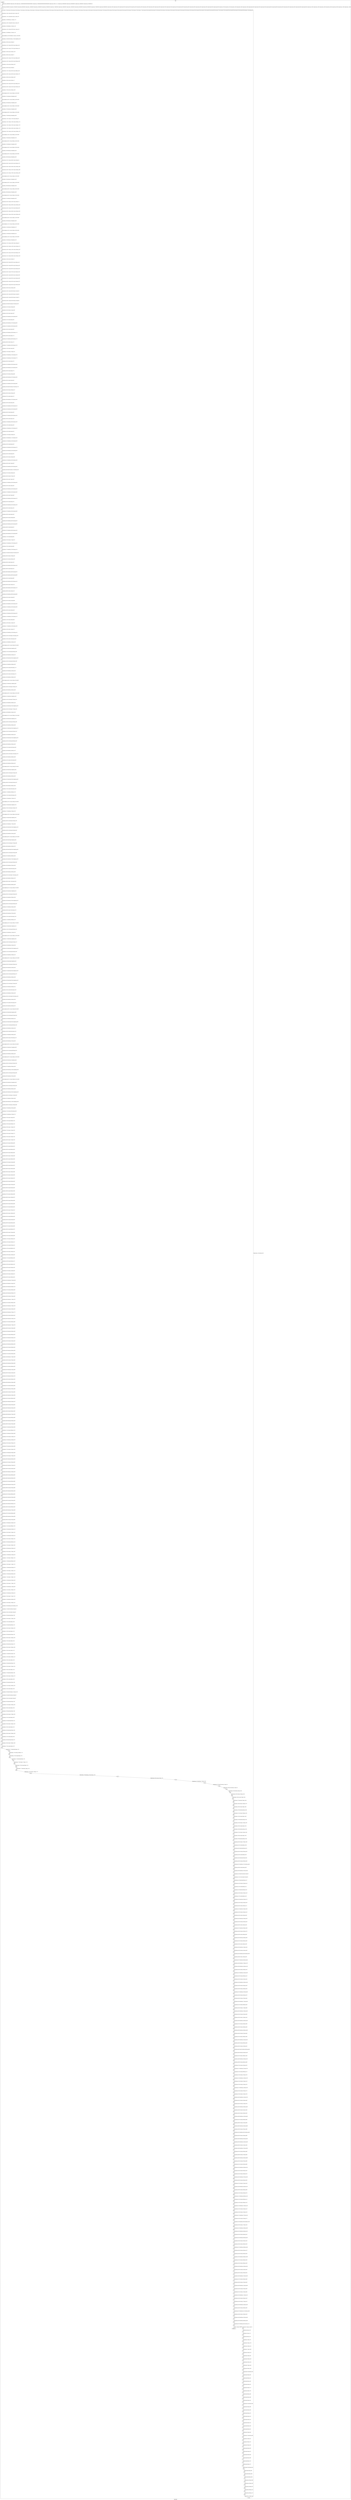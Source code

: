 digraph G {
label="Btor2XCFA";
subgraph cluster_0 {
label="main";
main_init[];
l1[];
l3[];
l4[];
l5[];
l6[];
l7[];
l8[];
l9[];
l10[];
l11[];
l12[];
l13[];
l14[];
l15[];
l16[];
l17[];
l18[];
l19[];
l20[];
l21[];
l22[];
l23[];
l24[];
l25[];
l26[];
l27[];
l28[];
l29[];
l30[];
l31[];
l32[];
l33[];
l34[];
l35[];
l36[];
l37[];
l38[];
l39[];
l40[];
l41[];
l42[];
l43[];
l44[];
l45[];
l46[];
l47[];
l48[];
l49[];
l50[];
l51[];
l52[];
l53[];
l54[];
l55[];
l56[];
l57[];
l58[];
l59[];
l60[];
l61[];
l62[];
l63[];
l64[];
l65[];
l66[];
l67[];
l68[];
l69[];
l70[];
l71[];
l72[];
l73[];
l74[];
l75[];
l76[];
l77[];
l78[];
l79[];
l80[];
l81[];
l82[];
l83[];
l84[];
l85[];
l86[];
l87[];
l88[];
l89[];
l90[];
l91[];
l92[];
l93[];
l94[];
l95[];
l96[];
l97[];
l98[];
l99[];
l100[];
l101[];
l102[];
l103[];
l104[];
l105[];
l106[];
l107[];
l108[];
l109[];
l110[];
l111[];
l112[];
l113[];
l114[];
l115[];
l116[];
l117[];
l118[];
l119[];
l120[];
l121[];
l122[];
l123[];
l124[];
l125[];
l126[];
l127[];
l128[];
l129[];
l130[];
l131[];
l132[];
l133[];
l134[];
l135[];
l136[];
l137[];
l138[];
l139[];
l140[];
l141[];
l142[];
l143[];
l144[];
l145[];
l146[];
l147[];
l148[];
l149[];
l150[];
l151[];
l152[];
l153[];
l154[];
l155[];
l156[];
l157[];
l158[];
l159[];
l160[];
l161[];
l162[];
l163[];
l164[];
l165[];
l166[];
l167[];
l168[];
l169[];
l170[];
l171[];
l172[];
l173[];
l174[];
l175[];
l176[];
l177[];
l178[];
l179[];
l180[];
l181[];
l182[];
l183[];
l184[];
l185[];
l186[];
l187[];
l188[];
l189[];
l190[];
l191[];
l192[];
l193[];
l194[];
l195[];
l196[];
l197[];
l198[];
l199[];
l200[];
l201[];
l202[];
l203[];
l204[];
l205[];
l206[];
l207[];
l208[];
l209[];
l210[];
l211[];
l212[];
l213[];
l214[];
l215[];
l216[];
l217[];
l218[];
l219[];
l220[];
l221[];
l222[];
l223[];
l224[];
l225[];
l226[];
l227[];
l228[];
l229[];
l230[];
l231[];
l232[];
l233[];
l234[];
l235[];
l236[];
l237[];
l238[];
l239[];
l240[];
l241[];
l242[];
l243[];
l244[];
l245[];
l246[];
l247[];
l248[];
l249[];
l250[];
l251[];
l252[];
l253[];
l254[];
l255[];
l256[];
l257[];
l258[];
l259[];
l260[];
l261[];
l262[];
l263[];
l264[];
l265[];
l266[];
l267[];
l268[];
l269[];
l270[];
l271[];
l272[];
l273[];
l274[];
l275[];
l276[];
l277[];
l278[];
l279[];
l280[];
l281[];
l282[];
l283[];
l284[];
l285[];
l286[];
l287[];
l288[];
l289[];
l290[];
l291[];
l292[];
l293[];
l294[];
l295[];
l296[];
l297[];
l298[];
l299[];
l300[];
l301[];
l302[];
l303[];
l304[];
l305[];
l306[];
l307[];
l308[];
l309[];
l310[];
l311[];
l312[];
l313[];
l314[];
l315[];
l316[];
l317[];
l318[];
l319[];
l320[];
l321[];
l322[];
l323[];
l324[];
l325[];
l326[];
l327[];
l328[];
l329[];
l330[];
l331[];
l332[];
l333[];
l334[];
l335[];
l336[];
l337[];
l338[];
l339[];
l340[];
l341[];
l342[];
l343[];
l344[];
l345[];
l346[];
l347[];
l348[];
l349[];
l350[];
l351[];
l352[];
l353[];
l354[];
l355[];
l356[];
l357[];
l358[];
l359[];
l360[];
l361[];
l362[];
l363[];
l364[];
l365[];
l366[];
l367[];
l368[];
l369[];
l370[];
l371[];
l372[];
l373[];
l374[];
l375[];
l376[];
l377[];
l378[];
l379[];
l380[];
l381[];
l382[];
l383[];
l384[];
l385[];
l386[];
l387[];
l388[];
l389[];
l390[];
l391[];
l392[];
l393[];
l394[];
l395[];
l396[];
l397[];
l398[];
l399[];
l400[];
l401[];
l402[];
l403[];
l404[];
l405[];
l406[];
l407[];
l408[];
l409[];
l410[];
l411[];
l412[];
l413[];
l414[];
l415[];
l416[];
l417[];
l418[];
l419[];
l420[];
l421[];
l422[];
l423[];
l424[];
l425[];
l426[];
l427[];
l428[];
l429[];
l430[];
l431[];
l432[];
l433[];
l434[];
l435[];
l436[];
l437[];
l438[];
l439[];
l440[];
l441[];
l442[];
l443[];
l444[];
l445[];
l446[];
l447[];
l448[];
l449[];
l450[];
l451[];
l452[];
l453[];
l454[];
l455[];
l456[];
l457[];
l458[];
l459[];
l460[];
l461[];
l462[];
l463[];
l464[];
l465[];
l466[];
l467[];
l468[];
l469[];
l470[];
l471[];
l472[];
l473[];
l474[];
l475[];
l476[];
l477[];
l478[];
l479[];
l480[];
l481[];
l482[];
l483[];
l484[];
l485[];
l486[];
l487[];
l488[];
l489[];
l490[];
l491[];
l492[];
l493[];
l494[];
l495[];
l496[];
l497[];
l498[];
l499[];
l500[];
l501[];
l502[];
l503[];
l504[];
l505[];
l506[];
l507[];
l508[];
l509[];
l510[];
l511[];
l512[];
l513[];
l514[];
l515[];
l516[];
l517[];
l518[];
l519[];
l520[];
l521[];
l522[];
l523[];
l524[];
l525[];
l526[];
l527[];
l528[];
l529[];
l530[];
l531[];
l532[];
l533[];
l534[];
l535[];
l536[];
l537[];
l538[];
l539[];
l540[];
l541[];
l542[];
l543[];
l544[];
l545[];
l546[];
l547[];
l548[];
l549[];
l550[];
l551[];
l552[];
l553[];
l554[];
l555[];
l556[];
l557[];
l558[];
l559[];
l560[];
l561[];
l562[];
l563[];
l564[];
l565[];
l566[];
l567[];
l568[];
l569[];
l570[];
l571[];
l572[];
l573[];
l574[];
l575[];
l576[];
l577[];
l578[];
l579[];
l580[];
l581[];
l582[];
l583[];
l584[];
l585[];
l586[];
l587[];
l588[];
l589[];
l590[];
l591[];
l592[];
l593[];
l594[];
l595[];
l596[];
l597[];
l598[];
l599[];
l600[];
l601[];
l602[];
l603[];
l604[];
l605[];
l606[];
l607[];
l608[];
l609[];
l610[];
l611[];
l612[];
l613[];
l614[];
l615[];
l616[];
l617[];
l618[];
l619[];
l620[];
l621[];
l622[];
l623[];
l624[];
l625[];
l626[];
l627[];
l628[];
l629[];
l630[];
l631[];
l632[];
l633[];
l634[];
l635[];
l636[];
l637[];
l638[];
l639[];
l640[];
l641[];
l642[];
l643[];
l644[];
l645[];
l646[];
l647[];
l648[];
l649[];
l650[];
l651[];
l652[];
l653[];
l654[];
l655[];
l656[];
l657[];
l658[];
l659[];
l660[];
l661[];
l662[];
l663[];
l664[];
l665[];
l666[];
l667[];
l668[];
l669[];
l670[];
l671[];
l672[];
l673[];
l674[];
l675[];
l676[];
l677[];
l678[];
l679[];
l680[];
l681[];
l682[];
l683[];
l684[];
l685[];
l686[];
l687[];
l688[];
l689[];
l690[];
l691[];
l692[];
l693[];
l694[];
l695[];
l696[];
l697[];
l698[];
l699[];
l700[];
l701[];
l702[];
l703[];
l704[];
l705[];
l706[];
l707[];
l708[];
l709[];
l710[];
l711[];
l712[];
l713[];
l714[];
l715[];
l716[];
l717[];
l718[];
l719[];
l720[];
l721[];
l722[];
l723[];
l724[];
l725[];
l726[];
l727[];
l728[];
l729[];
main_error[];
l730[];
l731[];
l732[];
l733[];
l734[];
l735[];
l736[];
l737[];
l738[];
l739[];
l740[];
l741[];
l742[];
l743[];
l744[];
l745[];
l746[];
l747[];
l748[];
l749[];
l750[];
l751[];
l752[];
l753[];
l754[];
l755[];
l756[];
l757[];
l758[];
l759[];
l760[];
l761[];
l762[];
l763[];
l764[];
l765[];
l766[];
l767[];
l768[];
l769[];
l770[];
l771[];
l772[];
l773[];
l774[];
l775[];
l776[];
l777[];
l778[];
l779[];
l780[];
l781[];
l782[];
l783[];
main_init -> l1 [label="[(assign const_4 #b00000000),(assign const_31 #b0),(assign const_114 #b00000000000000000000000000000001),(assign const_115 #b00000000000000000000000000000000),(assign const_126 #b11111111),(assign const_128 #b00000000),(assign const_136 #b00000001),(assign const_144 #b00000010),(assign const_152 #b00000011)] "];
l3 -> l4 [label="[(havoc input_127),(havoc input_129),(havoc input_135),(havoc input_137),(havoc input_143),(havoc input_145),(havoc input_151),(havoc input_153),(havoc input_159),(havoc input_162),(havoc input_165),(havoc input_168),(havoc input_171),(havoc input_184),(havoc input_197),(havoc input_210),(havoc input_223),(havoc input_224),(havoc input_225),(havoc input_226),(havoc input_227),(havoc input_228),(havoc input_229),(havoc input_230),(havoc input_258),(havoc input_260),(havoc input_270),(havoc input_275),(havoc input_277),(havoc input_282),(havoc input_286),(havoc input_301),(havoc input_303),(havoc input_313),(havoc input_318),(havoc input_320),(havoc input_325),(havoc input_329),(havoc input_344),(havoc input_346),(havoc input_356),(havoc input_361),(havoc input_363),(havoc input_368),(havoc input_372),(havoc input_387),(havoc input_389),(havoc input_399),(havoc input_404),(havoc input_406),(havoc input_411),(havoc input_415)] "];
l4 -> l5 [label="[(assign ternary_116 (ite (= state_44 #b1) const_114 const_115))] "];
l5 -> l6 [label="[(assign ternary_117 (ite (= state_64 #b1) const_114 const_115))] "];
l6 -> l7 [label="[(assign binary_118 (bvadd ternary_116 ternary_117))] "];
l7 -> l8 [label="[(assign ternary_119 (ite (= state_84 #b1) const_114 const_115))] "];
l8 -> l9 [label="[(assign binary_120 (bvadd binary_118 ternary_119))] "];
l9 -> l10 [label="[(assign ternary_121 (ite (= state_104 #b1) const_114 const_115))] "];
l10 -> l11 [label="[(assign binary_122 (bvadd binary_120 ternary_121))] "];
l11 -> l12 [label="[(assign comparison_123 (ite (bvule binary_122 const_114) #b1 #b0))] "];
l12 -> l13 [label="[(assign binary_124 (bvand (bvnot state_112) (bvnot comparison_123)))] "];
l13 -> l14 [label="[(assign binary_130 (bvxor const_126 state_5))] "];
l14 -> l15 [label="[(assign ternary_131 (ite (= input_129 #b1) const_126 binary_130))] "];
l15 -> l16 [label="[(assign ternary_132 (ite (= input_127 #b1) const_128 ternary_131))] "];
l16 -> l17 [label="[(assign binary_133 (bvxor const_126 ternary_132))] "];
l17 -> l18 [label="[(assign binary_138 (bvxor const_126 state_7))] "];
l18 -> l19 [label="[(assign ternary_139 (ite (= input_137 #b1) const_126 binary_138))] "];
l19 -> l20 [label="[(assign ternary_140 (ite (= input_135 #b1) const_136 ternary_139))] "];
l20 -> l21 [label="[(assign binary_141 (bvxor const_126 ternary_140))] "];
l21 -> l22 [label="[(assign binary_146 (bvxor const_126 state_9))] "];
l22 -> l23 [label="[(assign ternary_147 (ite (= input_145 #b1) const_126 binary_146))] "];
l23 -> l24 [label="[(assign ternary_148 (ite (= input_143 #b1) const_144 ternary_147))] "];
l24 -> l25 [label="[(assign binary_149 (bvxor const_126 ternary_148))] "];
l25 -> l26 [label="[(assign binary_154 (bvxor const_126 state_11))] "];
l26 -> l27 [label="[(assign ternary_155 (ite (= input_153 #b1) const_126 binary_154))] "];
l27 -> l28 [label="[(assign ternary_156 (ite (= input_151 #b1) const_152 ternary_155))] "];
l28 -> l29 [label="[(assign binary_157 (bvxor const_126 ternary_156))] "];
l29 -> l30 [label="[(assign comparison_160 (ite (= const_128 binary_154) #b1 #b0))] "];
l30 -> l31 [label="[(assign binary_161 (bvand input_159 comparison_160))] "];
l31 -> l32 [label="[(assign comparison_163 (ite (= const_128 binary_146) #b1 #b0))] "];
l32 -> l33 [label="[(assign binary_164 (bvand input_162 comparison_163))] "];
l33 -> l34 [label="[(assign comparison_166 (ite (= const_128 binary_138) #b1 #b0))] "];
l34 -> l35 [label="[(assign binary_167 (bvand input_165 comparison_166))] "];
l35 -> l36 [label="[(assign comparison_169 (ite (= const_128 binary_130) #b1 #b0))] "];
l36 -> l37 [label="[(assign binary_170 (bvand input_168 comparison_169))] "];
l37 -> l38 [label="[(assign ternary_172 (ite (= input_171 #b1) const_136 state_13))] "];
l38 -> l39 [label="[(assign ternary_173 (ite (= binary_170 #b1) const_128 ternary_172))] "];
l39 -> l40 [label="[(assign ternary_174 (ite (= binary_167 #b1) const_128 ternary_173))] "];
l40 -> l41 [label="[(assign ternary_175 (ite (= binary_164 #b1) const_128 ternary_174))] "];
l41 -> l42 [label="[(assign ternary_176 (ite (= binary_161 #b1) const_128 ternary_175))] "];
l42 -> l43 [label="[(assign comparison_178 (ite (= const_136 binary_154) #b1 #b0))] "];
l43 -> l44 [label="[(assign binary_179 (bvand input_159 comparison_178))] "];
l44 -> l45 [label="[(assign comparison_180 (ite (= const_136 binary_146) #b1 #b0))] "];
l45 -> l46 [label="[(assign binary_181 (bvand input_162 comparison_180))] "];
l46 -> l47 [label="[(assign comparison_182 (ite (= const_136 binary_138) #b1 #b0))] "];
l47 -> l48 [label="[(assign binary_183 (bvand input_165 comparison_182))] "];
l48 -> l49 [label="[(assign comparison_185 (ite (= const_136 binary_130) #b1 #b0))] "];
l49 -> l50 [label="[(assign binary_186 (bvand input_168 comparison_185))] "];
l50 -> l51 [label="[(assign ternary_187 (ite (= binary_186 #b1) const_128 state_15))] "];
l51 -> l52 [label="[(assign ternary_188 (ite (= input_184 #b1) const_136 ternary_187))] "];
l52 -> l53 [label="[(assign ternary_189 (ite (= binary_183 #b1) const_128 ternary_188))] "];
l53 -> l54 [label="[(assign ternary_190 (ite (= binary_181 #b1) const_128 ternary_189))] "];
l54 -> l55 [label="[(assign ternary_191 (ite (= binary_179 #b1) const_128 ternary_190))] "];
l55 -> l56 [label="[(assign comparison_193 (ite (= const_144 binary_154) #b1 #b0))] "];
l56 -> l57 [label="[(assign binary_194 (bvand input_159 comparison_193))] "];
l57 -> l58 [label="[(assign comparison_195 (ite (= const_144 binary_146) #b1 #b0))] "];
l58 -> l59 [label="[(assign binary_196 (bvand input_162 comparison_195))] "];
l59 -> l60 [label="[(assign comparison_198 (ite (= const_144 binary_138) #b1 #b0))] "];
l60 -> l61 [label="[(assign binary_199 (bvand input_165 comparison_198))] "];
l61 -> l62 [label="[(assign comparison_200 (ite (= const_144 binary_130) #b1 #b0))] "];
l62 -> l63 [label="[(assign binary_201 (bvand input_168 comparison_200))] "];
l63 -> l64 [label="[(assign ternary_202 (ite (= binary_201 #b1) const_128 state_17))] "];
l64 -> l65 [label="[(assign ternary_203 (ite (= binary_199 #b1) const_128 ternary_202))] "];
l65 -> l66 [label="[(assign ternary_204 (ite (= input_197 #b1) const_136 ternary_203))] "];
l66 -> l67 [label="[(assign ternary_205 (ite (= binary_196 #b1) const_128 ternary_204))] "];
l67 -> l68 [label="[(assign ternary_206 (ite (= binary_194 #b1) const_128 ternary_205))] "];
l68 -> l69 [label="[(assign comparison_208 (ite (= const_152 binary_154) #b1 #b0))] "];
l69 -> l70 [label="[(assign binary_209 (bvand input_159 comparison_208))] "];
l70 -> l71 [label="[(assign comparison_211 (ite (= const_152 binary_146) #b1 #b0))] "];
l71 -> l72 [label="[(assign binary_212 (bvand input_162 comparison_211))] "];
l72 -> l73 [label="[(assign comparison_213 (ite (= const_152 binary_138) #b1 #b0))] "];
l73 -> l74 [label="[(assign binary_214 (bvand input_165 comparison_213))] "];
l74 -> l75 [label="[(assign comparison_215 (ite (= const_152 binary_130) #b1 #b0))] "];
l75 -> l76 [label="[(assign binary_216 (bvand input_168 comparison_215))] "];
l76 -> l77 [label="[(assign ternary_217 (ite (= binary_216 #b1) const_128 state_19))] "];
l77 -> l78 [label="[(assign ternary_218 (ite (= binary_214 #b1) const_128 ternary_217))] "];
l78 -> l79 [label="[(assign ternary_219 (ite (= binary_212 #b1) const_128 ternary_218))] "];
l79 -> l80 [label="[(assign ternary_220 (ite (= input_210 #b1) const_136 ternary_219))] "];
l80 -> l81 [label="[(assign ternary_221 (ite (= binary_209 #b1) const_128 ternary_220))] "];
l81 -> l82 [label="[(assign binary_231 (bvxor const_126 state_21))] "];
l82 -> l83 [label="[(assign ternary_232 (ite (= input_230 #b1) const_128 binary_231))] "];
l83 -> l84 [label="[(assign ternary_233 (ite (= input_229 #b1) const_126 ternary_232))] "];
l84 -> l85 [label="[(assign ternary_234 (ite (= input_228 #b1) const_136 ternary_233))] "];
l85 -> l86 [label="[(assign ternary_235 (ite (= input_227 #b1) const_126 ternary_234))] "];
l86 -> l87 [label="[(assign ternary_236 (ite (= input_226 #b1) const_144 ternary_235))] "];
l87 -> l88 [label="[(assign ternary_237 (ite (= input_225 #b1) const_126 ternary_236))] "];
l88 -> l89 [label="[(assign ternary_238 (ite (= input_224 #b1) const_152 ternary_237))] "];
l89 -> l90 [label="[(assign ternary_239 (ite (= input_223 #b1) const_126 ternary_238))] "];
l90 -> l91 [label="[(assign binary_240 (bvxor const_126 ternary_239))] "];
l91 -> l92 [label="[(assign ternary_242 (ite (= input_230 #b1) binary_231 state_23))] "];
l92 -> l93 [label="[(assign ternary_244 (ite (= input_228 #b1) binary_231 state_25))] "];
l93 -> l94 [label="[(assign ternary_246 (ite (= input_226 #b1) binary_231 state_27))] "];
l94 -> l95 [label="[(assign ternary_248 (ite (= input_224 #b1) binary_231 state_29))] "];
l95 -> l96 [label="[(assign binary_250 (bvand (bvnot state_32) (bvnot input_129)))] "];
l96 -> l97 [label="[(assign binary_251 (bvor binary_250 input_229))] "];
l97 -> l98 [label="[(assign binary_252 (bvor binary_251 input_168))] "];
l98 -> l99 [label="[(assign binary_254 (bvor state_34 input_129))] "];
l99 -> l100 [label="[(assign binary_255 (bvand binary_254 (bvnot input_230)))] "];
l100 -> l101 [label="[(assign binary_257 (bvor state_36 input_230))] "];
l101 -> l102 [label="[(assign binary_259 (bvand binary_257 (bvnot input_258)))] "];
l102 -> l103 [label="[(assign binary_261 (bvand binary_259 (bvnot input_260)))] "];
l103 -> l104 [label="[(assign binary_263 (bvor state_38 input_260))] "];
l104 -> l105 [label="[(assign binary_264 (bvand binary_263 (bvnot input_171)))] "];
l105 -> l106 [label="[(assign binary_266 (bvor state_40 input_171))] "];
l106 -> l107 [label="[(assign binary_267 (bvand binary_266 (bvnot input_127)))] "];
l107 -> l108 [label="[(assign binary_269 (bvor state_42 input_127))] "];
l108 -> l109 [label="[(assign binary_271 (bvand binary_269 (bvnot input_270)))] "];
l109 -> l110 [label="[(assign binary_273 (bvor state_44 input_258))] "];
l110 -> l111 [label="[(assign binary_274 (bvor binary_273 input_270))] "];
l111 -> l112 [label="[(assign binary_276 (bvand binary_274 (bvnot input_275)))] "];
l112 -> l113 [label="[(assign binary_278 (bvand binary_276 (bvnot input_277)))] "];
l113 -> l114 [label="[(assign binary_280 (bvor state_46 input_275))] "];
l114 -> l115 [label="[(assign binary_281 (bvand binary_280 (bvnot input_229)))] "];
l115 -> l116 [label="[(assign binary_283 (bvand binary_281 (bvnot input_282)))] "];
l116 -> l117 [label="[(assign binary_285 (bvor state_48 input_277))] "];
l117 -> l118 [label="[(assign binary_287 (bvor binary_285 input_286))] "];
l118 -> l119 [label="[(assign binary_288 (bvand binary_287 (bvnot input_168)))] "];
l119 -> l120 [label="[(assign binary_290 (bvor state_50 input_282))] "];
l120 -> l121 [label="[(assign binary_291 (bvand binary_290 (bvnot input_286)))] "];
l121 -> l122 [label="[(assign binary_293 (bvand (bvnot state_52) (bvnot input_137)))] "];
l122 -> l123 [label="[(assign binary_294 (bvor binary_293 input_227))] "];
l123 -> l124 [label="[(assign binary_295 (bvor binary_294 input_165))] "];
l124 -> l125 [label="[(assign binary_297 (bvor state_54 input_137))] "];
l125 -> l126 [label="[(assign binary_298 (bvand binary_297 (bvnot input_228)))] "];
l126 -> l127 [label="[(assign binary_300 (bvor state_56 input_228))] "];
l127 -> l128 [label="[(assign binary_302 (bvand binary_300 (bvnot input_301)))] "];
l128 -> l129 [label="[(assign binary_304 (bvand binary_302 (bvnot input_303)))] "];
l129 -> l130 [label="[(assign binary_306 (bvor state_58 input_303))] "];
l130 -> l131 [label="[(assign binary_307 (bvand binary_306 (bvnot input_184)))] "];
l131 -> l132 [label="[(assign binary_309 (bvor state_60 input_184))] "];
l132 -> l133 [label="[(assign binary_310 (bvand binary_309 (bvnot input_135)))] "];
l133 -> l134 [label="[(assign binary_312 (bvor state_62 input_135))] "];
l134 -> l135 [label="[(assign binary_314 (bvand binary_312 (bvnot input_313)))] "];
l135 -> l136 [label="[(assign binary_316 (bvor state_64 input_301))] "];
l136 -> l137 [label="[(assign binary_317 (bvor binary_316 input_313))] "];
l137 -> l138 [label="[(assign binary_319 (bvand binary_317 (bvnot input_318)))] "];
l138 -> l139 [label="[(assign binary_321 (bvand binary_319 (bvnot input_320)))] "];
l139 -> l140 [label="[(assign binary_323 (bvor state_66 input_318))] "];
l140 -> l141 [label="[(assign binary_324 (bvand binary_323 (bvnot input_227)))] "];
l141 -> l142 [label="[(assign binary_326 (bvand binary_324 (bvnot input_325)))] "];
l142 -> l143 [label="[(assign binary_328 (bvor state_68 input_320))] "];
l143 -> l144 [label="[(assign binary_330 (bvor binary_328 input_329))] "];
l144 -> l145 [label="[(assign binary_331 (bvand binary_330 (bvnot input_165)))] "];
l145 -> l146 [label="[(assign binary_333 (bvor state_70 input_325))] "];
l146 -> l147 [label="[(assign binary_334 (bvand binary_333 (bvnot input_329)))] "];
l147 -> l148 [label="[(assign binary_336 (bvand (bvnot state_72) (bvnot input_145)))] "];
l148 -> l149 [label="[(assign binary_337 (bvor binary_336 input_225))] "];
l149 -> l150 [label="[(assign binary_338 (bvor binary_337 input_162))] "];
l150 -> l151 [label="[(assign binary_340 (bvor state_74 input_145))] "];
l151 -> l152 [label="[(assign binary_341 (bvand binary_340 (bvnot input_226)))] "];
l152 -> l153 [label="[(assign binary_343 (bvor state_76 input_226))] "];
l153 -> l154 [label="[(assign binary_345 (bvand binary_343 (bvnot input_344)))] "];
l154 -> l155 [label="[(assign binary_347 (bvand binary_345 (bvnot input_346)))] "];
l155 -> l156 [label="[(assign binary_349 (bvor state_78 input_346))] "];
l156 -> l157 [label="[(assign binary_350 (bvand binary_349 (bvnot input_197)))] "];
l157 -> l158 [label="[(assign binary_352 (bvor state_80 input_197))] "];
l158 -> l159 [label="[(assign binary_353 (bvand binary_352 (bvnot input_143)))] "];
l159 -> l160 [label="[(assign binary_355 (bvor state_82 input_143))] "];
l160 -> l161 [label="[(assign binary_357 (bvand binary_355 (bvnot input_356)))] "];
l161 -> l162 [label="[(assign binary_359 (bvor state_84 input_344))] "];
l162 -> l163 [label="[(assign binary_360 (bvor binary_359 input_356))] "];
l163 -> l164 [label="[(assign binary_362 (bvand binary_360 (bvnot input_361)))] "];
l164 -> l165 [label="[(assign binary_364 (bvand binary_362 (bvnot input_363)))] "];
l165 -> l166 [label="[(assign binary_366 (bvor state_86 input_361))] "];
l166 -> l167 [label="[(assign binary_367 (bvand binary_366 (bvnot input_225)))] "];
l167 -> l168 [label="[(assign binary_369 (bvand binary_367 (bvnot input_368)))] "];
l168 -> l169 [label="[(assign binary_371 (bvor state_88 input_363))] "];
l169 -> l170 [label="[(assign binary_373 (bvor binary_371 input_372))] "];
l170 -> l171 [label="[(assign binary_374 (bvand binary_373 (bvnot input_162)))] "];
l171 -> l172 [label="[(assign binary_376 (bvor state_90 input_368))] "];
l172 -> l173 [label="[(assign binary_377 (bvand binary_376 (bvnot input_372)))] "];
l173 -> l174 [label="[(assign binary_379 (bvand (bvnot state_92) (bvnot input_153)))] "];
l174 -> l175 [label="[(assign binary_380 (bvor binary_379 input_223))] "];
l175 -> l176 [label="[(assign binary_381 (bvor binary_380 input_159))] "];
l176 -> l177 [label="[(assign binary_383 (bvor state_94 input_153))] "];
l177 -> l178 [label="[(assign binary_384 (bvand binary_383 (bvnot input_224)))] "];
l178 -> l179 [label="[(assign binary_386 (bvor state_96 input_224))] "];
l179 -> l180 [label="[(assign binary_388 (bvand binary_386 (bvnot input_387)))] "];
l180 -> l181 [label="[(assign binary_390 (bvand binary_388 (bvnot input_389)))] "];
l181 -> l182 [label="[(assign binary_392 (bvor state_98 input_389))] "];
l182 -> l183 [label="[(assign binary_393 (bvand binary_392 (bvnot input_210)))] "];
l183 -> l184 [label="[(assign binary_395 (bvor state_100 input_210))] "];
l184 -> l185 [label="[(assign binary_396 (bvand binary_395 (bvnot input_151)))] "];
l185 -> l186 [label="[(assign binary_398 (bvor state_102 input_151))] "];
l186 -> l187 [label="[(assign binary_400 (bvand binary_398 (bvnot input_399)))] "];
l187 -> l188 [label="[(assign binary_402 (bvor state_104 input_387))] "];
l188 -> l189 [label="[(assign binary_403 (bvor binary_402 input_399))] "];
l189 -> l190 [label="[(assign binary_405 (bvand binary_403 (bvnot input_404)))] "];
l190 -> l191 [label="[(assign binary_407 (bvand binary_405 (bvnot input_406)))] "];
l191 -> l192 [label="[(assign binary_409 (bvor state_106 input_404))] "];
l192 -> l193 [label="[(assign binary_410 (bvand binary_409 (bvnot input_223)))] "];
l193 -> l194 [label="[(assign binary_412 (bvand binary_410 (bvnot input_411)))] "];
l194 -> l195 [label="[(assign binary_414 (bvor state_108 input_406))] "];
l195 -> l196 [label="[(assign binary_416 (bvor binary_414 input_415))] "];
l196 -> l197 [label="[(assign binary_417 (bvand binary_416 (bvnot input_159)))] "];
l197 -> l198 [label="[(assign binary_419 (bvor state_110 input_411))] "];
l198 -> l199 [label="[(assign binary_420 (bvand binary_419 (bvnot input_415)))] "];
l199 -> l200 [label="[(assign binary_422 (bvor (bvnot state_32) (bvnot input_129)))] "];
l200 -> l201 [label="[(assign binary_423 (bvor state_34 (bvnot input_230)))] "];
l201 -> l202 [label="[(assign binary_424 (bvand binary_422 binary_423))] "];
l202 -> l203 [label="[(assign comparison_425 (ite (= const_126 state_23) #b1 #b0))] "];
l203 -> l204 [label="[(assign binary_426 (bvand state_36 comparison_425))] "];
l204 -> l205 [label="[(assign binary_427 (bvor (bvnot input_258) binary_426))] "];
l205 -> l206 [label="[(assign binary_428 (bvand binary_424 binary_427))] "];
l206 -> l207 [label="[(assign binary_429 (bvand state_36 (bvnot comparison_425)))] "];
l207 -> l208 [label="[(assign binary_430 (bvor (bvnot input_260) binary_429))] "];
l208 -> l209 [label="[(assign binary_431 (bvand binary_428 binary_430))] "];
l209 -> l210 [label="[(assign binary_432 (bvor state_38 (bvnot input_171)))] "];
l210 -> l211 [label="[(assign binary_433 (bvand binary_431 binary_432))] "];
l211 -> l212 [label="[(assign binary_434 (bvor state_40 (bvnot input_127)))] "];
l212 -> l213 [label="[(assign binary_435 (bvand binary_433 binary_434))] "];
l213 -> l214 [label="[(assign comparison_436 (ite (= const_128 state_13) #b1 #b0))] "];
l214 -> l215 [label="[(assign binary_437 (bvand state_42 comparison_436))] "];
l215 -> l216 [label="[(assign binary_438 (bvor (bvnot input_270) binary_437))] "];
l216 -> l217 [label="[(assign binary_439 (bvand binary_435 binary_438))] "];
l217 -> l218 [label="[(assign comparison_440 (ite (= const_126 binary_130) #b1 #b0))] "];
l218 -> l219 [label="[(assign binary_441 (bvand state_44 comparison_440))] "];
l219 -> l220 [label="[(assign binary_442 (bvor (bvnot input_275) binary_441))] "];
l220 -> l221 [label="[(assign binary_443 (bvand binary_439 binary_442))] "];
l221 -> l222 [label="[(assign binary_444 (bvand state_44 (bvnot comparison_440)))] "];
l222 -> l223 [label="[(assign binary_445 (bvor (bvnot input_277) binary_444))] "];
l223 -> l224 [label="[(assign binary_446 (bvand binary_443 binary_445))] "];
l224 -> l225 [label="[(assign comparison_447 (ite (= const_128 binary_231) #b1 #b0))] "];
l225 -> l226 [label="[(assign binary_448 (bvand state_46 comparison_447))] "];
l226 -> l227 [label="[(assign binary_449 (bvor (bvnot input_229) binary_448))] "];
l227 -> l228 [label="[(assign binary_450 (bvand binary_446 binary_449))] "];
l228 -> l229 [label="[(assign binary_451 (bvand state_46 (bvnot comparison_447)))] "];
l229 -> l230 [label="[(assign binary_452 (bvor (bvnot input_282) binary_451))] "];
l230 -> l231 [label="[(assign binary_453 (bvand binary_450 binary_452))] "];
l231 -> l232 [label="[(assign binary_454 (bvand state_50 (bvnot comparison_440)))] "];
l232 -> l233 [label="[(assign binary_455 (bvor (bvnot input_286) binary_454))] "];
l233 -> l234 [label="[(assign binary_456 (bvand binary_453 binary_455))] "];
l234 -> l235 [label="[(assign binary_457 (bvor state_48 (bvnot input_168)))] "];
l235 -> l236 [label="[(assign binary_458 (bvand binary_456 binary_457))] "];
l236 -> l237 [label="[(assign binary_459 (bvor (bvnot state_52) (bvnot input_137)))] "];
l237 -> l238 [label="[(assign binary_460 (bvand binary_458 binary_459))] "];
l238 -> l239 [label="[(assign binary_461 (bvor state_54 (bvnot input_228)))] "];
l239 -> l240 [label="[(assign binary_462 (bvand binary_460 binary_461))] "];
l240 -> l241 [label="[(assign comparison_463 (ite (= const_126 state_25) #b1 #b0))] "];
l241 -> l242 [label="[(assign binary_464 (bvand state_56 comparison_463))] "];
l242 -> l243 [label="[(assign binary_465 (bvor (bvnot input_301) binary_464))] "];
l243 -> l244 [label="[(assign binary_466 (bvand binary_462 binary_465))] "];
l244 -> l245 [label="[(assign binary_467 (bvand state_56 (bvnot comparison_463)))] "];
l245 -> l246 [label="[(assign binary_468 (bvor (bvnot input_303) binary_467))] "];
l246 -> l247 [label="[(assign binary_469 (bvand binary_466 binary_468))] "];
l247 -> l248 [label="[(assign binary_470 (bvor state_58 (bvnot input_184)))] "];
l248 -> l249 [label="[(assign binary_471 (bvand binary_469 binary_470))] "];
l249 -> l250 [label="[(assign binary_472 (bvor state_60 (bvnot input_135)))] "];
l250 -> l251 [label="[(assign binary_473 (bvand binary_471 binary_472))] "];
l251 -> l252 [label="[(assign comparison_474 (ite (= const_128 state_15) #b1 #b0))] "];
l252 -> l253 [label="[(assign binary_475 (bvand state_62 comparison_474))] "];
l253 -> l254 [label="[(assign binary_476 (bvor (bvnot input_313) binary_475))] "];
l254 -> l255 [label="[(assign binary_477 (bvand binary_473 binary_476))] "];
l255 -> l256 [label="[(assign comparison_478 (ite (= const_126 binary_138) #b1 #b0))] "];
l256 -> l257 [label="[(assign binary_479 (bvand state_64 comparison_478))] "];
l257 -> l258 [label="[(assign binary_480 (bvor (bvnot input_318) binary_479))] "];
l258 -> l259 [label="[(assign binary_481 (bvand binary_477 binary_480))] "];
l259 -> l260 [label="[(assign binary_482 (bvand state_64 (bvnot comparison_478)))] "];
l260 -> l261 [label="[(assign binary_483 (bvor (bvnot input_320) binary_482))] "];
l261 -> l262 [label="[(assign binary_484 (bvand binary_481 binary_483))] "];
l262 -> l263 [label="[(assign comparison_485 (ite (= const_136 binary_231) #b1 #b0))] "];
l263 -> l264 [label="[(assign binary_486 (bvand state_66 comparison_485))] "];
l264 -> l265 [label="[(assign binary_487 (bvor (bvnot input_227) binary_486))] "];
l265 -> l266 [label="[(assign binary_488 (bvand binary_484 binary_487))] "];
l266 -> l267 [label="[(assign binary_489 (bvand state_66 (bvnot comparison_485)))] "];
l267 -> l268 [label="[(assign binary_490 (bvor (bvnot input_325) binary_489))] "];
l268 -> l269 [label="[(assign binary_491 (bvand binary_488 binary_490))] "];
l269 -> l270 [label="[(assign binary_492 (bvand state_70 (bvnot comparison_478)))] "];
l270 -> l271 [label="[(assign binary_493 (bvor (bvnot input_329) binary_492))] "];
l271 -> l272 [label="[(assign binary_494 (bvand binary_491 binary_493))] "];
l272 -> l273 [label="[(assign binary_495 (bvor state_68 (bvnot input_165)))] "];
l273 -> l274 [label="[(assign binary_496 (bvand binary_494 binary_495))] "];
l274 -> l275 [label="[(assign binary_497 (bvor (bvnot state_72) (bvnot input_145)))] "];
l275 -> l276 [label="[(assign binary_498 (bvand binary_496 binary_497))] "];
l276 -> l277 [label="[(assign binary_499 (bvor state_74 (bvnot input_226)))] "];
l277 -> l278 [label="[(assign binary_500 (bvand binary_498 binary_499))] "];
l278 -> l279 [label="[(assign comparison_501 (ite (= const_126 state_27) #b1 #b0))] "];
l279 -> l280 [label="[(assign binary_502 (bvand state_76 comparison_501))] "];
l280 -> l281 [label="[(assign binary_503 (bvor (bvnot input_344) binary_502))] "];
l281 -> l282 [label="[(assign binary_504 (bvand binary_500 binary_503))] "];
l282 -> l283 [label="[(assign binary_505 (bvand state_76 (bvnot comparison_501)))] "];
l283 -> l284 [label="[(assign binary_506 (bvor (bvnot input_346) binary_505))] "];
l284 -> l285 [label="[(assign binary_507 (bvand binary_504 binary_506))] "];
l285 -> l286 [label="[(assign binary_508 (bvor state_78 (bvnot input_197)))] "];
l286 -> l287 [label="[(assign binary_509 (bvand binary_507 binary_508))] "];
l287 -> l288 [label="[(assign binary_510 (bvor state_80 (bvnot input_143)))] "];
l288 -> l289 [label="[(assign binary_511 (bvand binary_509 binary_510))] "];
l289 -> l290 [label="[(assign comparison_512 (ite (= const_128 state_17) #b1 #b0))] "];
l290 -> l291 [label="[(assign binary_513 (bvand state_82 comparison_512))] "];
l291 -> l292 [label="[(assign binary_514 (bvor (bvnot input_356) binary_513))] "];
l292 -> l293 [label="[(assign binary_515 (bvand binary_511 binary_514))] "];
l293 -> l294 [label="[(assign comparison_516 (ite (= const_126 binary_146) #b1 #b0))] "];
l294 -> l295 [label="[(assign binary_517 (bvand state_84 comparison_516))] "];
l295 -> l296 [label="[(assign binary_518 (bvor (bvnot input_361) binary_517))] "];
l296 -> l297 [label="[(assign binary_519 (bvand binary_515 binary_518))] "];
l297 -> l298 [label="[(assign binary_520 (bvand state_84 (bvnot comparison_516)))] "];
l298 -> l299 [label="[(assign binary_521 (bvor (bvnot input_363) binary_520))] "];
l299 -> l300 [label="[(assign binary_522 (bvand binary_519 binary_521))] "];
l300 -> l301 [label="[(assign comparison_523 (ite (= const_144 binary_231) #b1 #b0))] "];
l301 -> l302 [label="[(assign binary_524 (bvand state_86 comparison_523))] "];
l302 -> l303 [label="[(assign binary_525 (bvor (bvnot input_225) binary_524))] "];
l303 -> l304 [label="[(assign binary_526 (bvand binary_522 binary_525))] "];
l304 -> l305 [label="[(assign binary_527 (bvand state_86 (bvnot comparison_523)))] "];
l305 -> l306 [label="[(assign binary_528 (bvor (bvnot input_368) binary_527))] "];
l306 -> l307 [label="[(assign binary_529 (bvand binary_526 binary_528))] "];
l307 -> l308 [label="[(assign binary_530 (bvand state_90 (bvnot comparison_516)))] "];
l308 -> l309 [label="[(assign binary_531 (bvor (bvnot input_372) binary_530))] "];
l309 -> l310 [label="[(assign binary_532 (bvand binary_529 binary_531))] "];
l310 -> l311 [label="[(assign binary_533 (bvor state_88 (bvnot input_162)))] "];
l311 -> l312 [label="[(assign binary_534 (bvand binary_532 binary_533))] "];
l312 -> l313 [label="[(assign binary_535 (bvor (bvnot state_92) (bvnot input_153)))] "];
l313 -> l314 [label="[(assign binary_536 (bvand binary_534 binary_535))] "];
l314 -> l315 [label="[(assign binary_537 (bvor state_94 (bvnot input_224)))] "];
l315 -> l316 [label="[(assign binary_538 (bvand binary_536 binary_537))] "];
l316 -> l317 [label="[(assign comparison_539 (ite (= const_126 state_29) #b1 #b0))] "];
l317 -> l318 [label="[(assign binary_540 (bvand state_96 comparison_539))] "];
l318 -> l319 [label="[(assign binary_541 (bvor (bvnot input_387) binary_540))] "];
l319 -> l320 [label="[(assign binary_542 (bvand binary_538 binary_541))] "];
l320 -> l321 [label="[(assign binary_543 (bvand state_96 (bvnot comparison_539)))] "];
l321 -> l322 [label="[(assign binary_544 (bvor (bvnot input_389) binary_543))] "];
l322 -> l323 [label="[(assign binary_545 (bvand binary_542 binary_544))] "];
l323 -> l324 [label="[(assign binary_546 (bvor state_98 (bvnot input_210)))] "];
l324 -> l325 [label="[(assign binary_547 (bvand binary_545 binary_546))] "];
l325 -> l326 [label="[(assign binary_548 (bvor state_100 (bvnot input_151)))] "];
l326 -> l327 [label="[(assign binary_549 (bvand binary_547 binary_548))] "];
l327 -> l328 [label="[(assign comparison_550 (ite (= const_128 state_19) #b1 #b0))] "];
l328 -> l329 [label="[(assign binary_551 (bvand state_102 comparison_550))] "];
l329 -> l330 [label="[(assign binary_552 (bvor (bvnot input_399) binary_551))] "];
l330 -> l331 [label="[(assign binary_553 (bvand binary_549 binary_552))] "];
l331 -> l332 [label="[(assign comparison_554 (ite (= const_126 binary_154) #b1 #b0))] "];
l332 -> l333 [label="[(assign binary_555 (bvand state_104 comparison_554))] "];
l333 -> l334 [label="[(assign binary_556 (bvor (bvnot input_404) binary_555))] "];
l334 -> l335 [label="[(assign binary_557 (bvand binary_553 binary_556))] "];
l335 -> l336 [label="[(assign binary_558 (bvand state_104 (bvnot comparison_554)))] "];
l336 -> l337 [label="[(assign binary_559 (bvor (bvnot input_406) binary_558))] "];
l337 -> l338 [label="[(assign binary_560 (bvand binary_557 binary_559))] "];
l338 -> l339 [label="[(assign comparison_561 (ite (= const_152 binary_231) #b1 #b0))] "];
l339 -> l340 [label="[(assign binary_562 (bvand state_106 comparison_561))] "];
l340 -> l341 [label="[(assign binary_563 (bvor (bvnot input_223) binary_562))] "];
l341 -> l342 [label="[(assign binary_564 (bvand binary_560 binary_563))] "];
l342 -> l343 [label="[(assign binary_565 (bvand state_106 (bvnot comparison_561)))] "];
l343 -> l344 [label="[(assign binary_566 (bvor (bvnot input_411) binary_565))] "];
l344 -> l345 [label="[(assign binary_567 (bvand binary_564 binary_566))] "];
l345 -> l346 [label="[(assign binary_568 (bvand state_110 (bvnot comparison_554)))] "];
l346 -> l347 [label="[(assign binary_569 (bvor (bvnot input_415) binary_568))] "];
l347 -> l348 [label="[(assign binary_570 (bvand binary_567 binary_569))] "];
l348 -> l349 [label="[(assign binary_571 (bvor state_108 (bvnot input_159)))] "];
l349 -> l350 [label="[(assign binary_572 (bvand binary_570 binary_571))] "];
l350 -> l351 [label="[(assign binary_573 (bvor input_129 input_230))] "];
l351 -> l352 [label="[(assign binary_574 (bvor input_258 binary_573))] "];
l352 -> l353 [label="[(assign binary_575 (bvor input_260 binary_574))] "];
l353 -> l354 [label="[(assign binary_576 (bvor input_171 binary_575))] "];
l354 -> l355 [label="[(assign binary_577 (bvor input_127 binary_576))] "];
l355 -> l356 [label="[(assign binary_578 (bvor input_270 binary_577))] "];
l356 -> l357 [label="[(assign binary_579 (bvor input_275 binary_578))] "];
l357 -> l358 [label="[(assign binary_580 (bvor input_277 binary_579))] "];
l358 -> l359 [label="[(assign binary_581 (bvor input_229 binary_580))] "];
l359 -> l360 [label="[(assign binary_582 (bvor input_282 binary_581))] "];
l360 -> l361 [label="[(assign binary_583 (bvor input_286 binary_582))] "];
l361 -> l362 [label="[(assign binary_584 (bvor input_168 binary_583))] "];
l362 -> l363 [label="[(assign binary_585 (bvor input_137 binary_584))] "];
l363 -> l364 [label="[(assign binary_586 (bvor input_228 binary_585))] "];
l364 -> l365 [label="[(assign binary_587 (bvor input_301 binary_586))] "];
l365 -> l366 [label="[(assign binary_588 (bvor input_303 binary_587))] "];
l366 -> l367 [label="[(assign binary_589 (bvor input_184 binary_588))] "];
l367 -> l368 [label="[(assign binary_590 (bvor input_135 binary_589))] "];
l368 -> l369 [label="[(assign binary_591 (bvor input_313 binary_590))] "];
l369 -> l370 [label="[(assign binary_592 (bvor input_318 binary_591))] "];
l370 -> l371 [label="[(assign binary_593 (bvor input_320 binary_592))] "];
l371 -> l372 [label="[(assign binary_594 (bvor input_227 binary_593))] "];
l372 -> l373 [label="[(assign binary_595 (bvor input_325 binary_594))] "];
l373 -> l374 [label="[(assign binary_596 (bvor input_329 binary_595))] "];
l374 -> l375 [label="[(assign binary_597 (bvor input_165 binary_596))] "];
l375 -> l376 [label="[(assign binary_598 (bvor input_145 binary_597))] "];
l376 -> l377 [label="[(assign binary_599 (bvor input_226 binary_598))] "];
l377 -> l378 [label="[(assign binary_600 (bvor input_344 binary_599))] "];
l378 -> l379 [label="[(assign binary_601 (bvor input_346 binary_600))] "];
l379 -> l380 [label="[(assign binary_602 (bvor input_197 binary_601))] "];
l380 -> l381 [label="[(assign binary_603 (bvor input_143 binary_602))] "];
l381 -> l382 [label="[(assign binary_604 (bvor input_356 binary_603))] "];
l382 -> l383 [label="[(assign binary_605 (bvor input_361 binary_604))] "];
l383 -> l384 [label="[(assign binary_606 (bvor input_363 binary_605))] "];
l384 -> l385 [label="[(assign binary_607 (bvor input_225 binary_606))] "];
l385 -> l386 [label="[(assign binary_608 (bvor input_368 binary_607))] "];
l386 -> l387 [label="[(assign binary_609 (bvor input_372 binary_608))] "];
l387 -> l388 [label="[(assign binary_610 (bvor input_162 binary_609))] "];
l388 -> l389 [label="[(assign binary_611 (bvor input_153 binary_610))] "];
l389 -> l390 [label="[(assign binary_612 (bvor input_224 binary_611))] "];
l390 -> l391 [label="[(assign binary_613 (bvor input_387 binary_612))] "];
l391 -> l392 [label="[(assign binary_614 (bvor input_389 binary_613))] "];
l392 -> l393 [label="[(assign binary_615 (bvor input_210 binary_614))] "];
l393 -> l394 [label="[(assign binary_616 (bvor input_151 binary_615))] "];
l394 -> l395 [label="[(assign binary_617 (bvor input_399 binary_616))] "];
l395 -> l396 [label="[(assign binary_618 (bvor input_404 binary_617))] "];
l396 -> l397 [label="[(assign binary_619 (bvor input_406 binary_618))] "];
l397 -> l398 [label="[(assign binary_620 (bvor input_223 binary_619))] "];
l398 -> l399 [label="[(assign binary_621 (bvor input_411 binary_620))] "];
l399 -> l400 [label="[(assign binary_622 (bvor input_415 binary_621))] "];
l400 -> l401 [label="[(assign binary_623 (bvor input_159 binary_622))] "];
l401 -> l402 [label="[(assign binary_624 (bvand binary_572 binary_623))] "];
l402 -> l403 [label="[(assign binary_625 (bvand input_129 input_230))] "];
l403 -> l404 [label="[(assign binary_626 (bvand input_258 binary_573))] "];
l404 -> l405 [label="[(assign binary_627 (bvor binary_625 binary_626))] "];
l405 -> l406 [label="[(assign binary_628 (bvand input_260 binary_574))] "];
l406 -> l407 [label="[(assign binary_629 (bvor binary_627 binary_628))] "];
l407 -> l408 [label="[(assign binary_630 (bvand input_171 binary_575))] "];
l408 -> l409 [label="[(assign binary_631 (bvor binary_629 binary_630))] "];
l409 -> l410 [label="[(assign binary_632 (bvand input_127 binary_576))] "];
l410 -> l411 [label="[(assign binary_633 (bvor binary_631 binary_632))] "];
l411 -> l412 [label="[(assign binary_634 (bvand input_270 binary_577))] "];
l412 -> l413 [label="[(assign binary_635 (bvor binary_633 binary_634))] "];
l413 -> l414 [label="[(assign binary_636 (bvand input_275 binary_578))] "];
l414 -> l415 [label="[(assign binary_637 (bvor binary_635 binary_636))] "];
l415 -> l416 [label="[(assign binary_638 (bvand input_277 binary_579))] "];
l416 -> l417 [label="[(assign binary_639 (bvor binary_637 binary_638))] "];
l417 -> l418 [label="[(assign binary_640 (bvand input_229 binary_580))] "];
l418 -> l419 [label="[(assign binary_641 (bvor binary_639 binary_640))] "];
l419 -> l420 [label="[(assign binary_642 (bvand input_282 binary_581))] "];
l420 -> l421 [label="[(assign binary_643 (bvor binary_641 binary_642))] "];
l421 -> l422 [label="[(assign binary_644 (bvand input_286 binary_582))] "];
l422 -> l423 [label="[(assign binary_645 (bvor binary_643 binary_644))] "];
l423 -> l424 [label="[(assign binary_646 (bvand input_168 binary_583))] "];
l424 -> l425 [label="[(assign binary_647 (bvor binary_645 binary_646))] "];
l425 -> l426 [label="[(assign binary_648 (bvand input_137 binary_584))] "];
l426 -> l427 [label="[(assign binary_649 (bvor binary_647 binary_648))] "];
l427 -> l428 [label="[(assign binary_650 (bvand input_228 binary_585))] "];
l428 -> l429 [label="[(assign binary_651 (bvor binary_649 binary_650))] "];
l429 -> l430 [label="[(assign binary_652 (bvand input_301 binary_586))] "];
l430 -> l431 [label="[(assign binary_653 (bvor binary_651 binary_652))] "];
l431 -> l432 [label="[(assign binary_654 (bvand input_303 binary_587))] "];
l432 -> l433 [label="[(assign binary_655 (bvor binary_653 binary_654))] "];
l433 -> l434 [label="[(assign binary_656 (bvand input_184 binary_588))] "];
l434 -> l435 [label="[(assign binary_657 (bvor binary_655 binary_656))] "];
l435 -> l436 [label="[(assign binary_658 (bvand input_135 binary_589))] "];
l436 -> l437 [label="[(assign binary_659 (bvor binary_657 binary_658))] "];
l437 -> l438 [label="[(assign binary_660 (bvand input_313 binary_590))] "];
l438 -> l439 [label="[(assign binary_661 (bvor binary_659 binary_660))] "];
l439 -> l440 [label="[(assign binary_662 (bvand input_318 binary_591))] "];
l440 -> l441 [label="[(assign binary_663 (bvor binary_661 binary_662))] "];
l441 -> l442 [label="[(assign binary_664 (bvand input_320 binary_592))] "];
l442 -> l443 [label="[(assign binary_665 (bvor binary_663 binary_664))] "];
l443 -> l444 [label="[(assign binary_666 (bvand input_227 binary_593))] "];
l444 -> l445 [label="[(assign binary_667 (bvor binary_665 binary_666))] "];
l445 -> l446 [label="[(assign binary_668 (bvand input_325 binary_594))] "];
l446 -> l447 [label="[(assign binary_669 (bvor binary_667 binary_668))] "];
l447 -> l448 [label="[(assign binary_670 (bvand input_329 binary_595))] "];
l448 -> l449 [label="[(assign binary_671 (bvor binary_669 binary_670))] "];
l449 -> l450 [label="[(assign binary_672 (bvand input_165 binary_596))] "];
l450 -> l451 [label="[(assign binary_673 (bvor binary_671 binary_672))] "];
l451 -> l452 [label="[(assign binary_674 (bvand input_145 binary_597))] "];
l452 -> l453 [label="[(assign binary_675 (bvor binary_673 binary_674))] "];
l453 -> l454 [label="[(assign binary_676 (bvand input_226 binary_598))] "];
l454 -> l455 [label="[(assign binary_677 (bvor binary_675 binary_676))] "];
l455 -> l456 [label="[(assign binary_678 (bvand input_344 binary_599))] "];
l456 -> l457 [label="[(assign binary_679 (bvor binary_677 binary_678))] "];
l457 -> l458 [label="[(assign binary_680 (bvand input_346 binary_600))] "];
l458 -> l459 [label="[(assign binary_681 (bvor binary_679 binary_680))] "];
l459 -> l460 [label="[(assign binary_682 (bvand input_197 binary_601))] "];
l460 -> l461 [label="[(assign binary_683 (bvor binary_681 binary_682))] "];
l461 -> l462 [label="[(assign binary_684 (bvand input_143 binary_602))] "];
l462 -> l463 [label="[(assign binary_685 (bvor binary_683 binary_684))] "];
l463 -> l464 [label="[(assign binary_686 (bvand input_356 binary_603))] "];
l464 -> l465 [label="[(assign binary_687 (bvor binary_685 binary_686))] "];
l465 -> l466 [label="[(assign binary_688 (bvand input_361 binary_604))] "];
l466 -> l467 [label="[(assign binary_689 (bvor binary_687 binary_688))] "];
l467 -> l468 [label="[(assign binary_690 (bvand input_363 binary_605))] "];
l468 -> l469 [label="[(assign binary_691 (bvor binary_689 binary_690))] "];
l469 -> l470 [label="[(assign binary_692 (bvand input_225 binary_606))] "];
l470 -> l471 [label="[(assign binary_693 (bvor binary_691 binary_692))] "];
l471 -> l472 [label="[(assign binary_694 (bvand input_368 binary_607))] "];
l472 -> l473 [label="[(assign binary_695 (bvor binary_693 binary_694))] "];
l473 -> l474 [label="[(assign binary_696 (bvand input_372 binary_608))] "];
l474 -> l475 [label="[(assign binary_697 (bvor binary_695 binary_696))] "];
l475 -> l476 [label="[(assign binary_698 (bvand input_162 binary_609))] "];
l476 -> l477 [label="[(assign binary_699 (bvor binary_697 binary_698))] "];
l477 -> l478 [label="[(assign binary_700 (bvand input_153 binary_610))] "];
l478 -> l479 [label="[(assign binary_701 (bvor binary_699 binary_700))] "];
l479 -> l480 [label="[(assign binary_702 (bvand input_224 binary_611))] "];
l480 -> l481 [label="[(assign binary_703 (bvor binary_701 binary_702))] "];
l481 -> l482 [label="[(assign binary_704 (bvand input_387 binary_612))] "];
l482 -> l483 [label="[(assign binary_705 (bvor binary_703 binary_704))] "];
l483 -> l484 [label="[(assign binary_706 (bvand input_389 binary_613))] "];
l484 -> l485 [label="[(assign binary_707 (bvor binary_705 binary_706))] "];
l485 -> l486 [label="[(assign binary_708 (bvand input_210 binary_614))] "];
l486 -> l487 [label="[(assign binary_709 (bvor binary_707 binary_708))] "];
l487 -> l488 [label="[(assign binary_710 (bvand input_151 binary_615))] "];
l488 -> l489 [label="[(assign binary_711 (bvor binary_709 binary_710))] "];
l489 -> l490 [label="[(assign binary_712 (bvand input_399 binary_616))] "];
l490 -> l491 [label="[(assign binary_713 (bvor binary_711 binary_712))] "];
l491 -> l492 [label="[(assign binary_714 (bvand input_404 binary_617))] "];
l492 -> l493 [label="[(assign binary_715 (bvor binary_713 binary_714))] "];
l493 -> l494 [label="[(assign binary_716 (bvand input_406 binary_618))] "];
l494 -> l495 [label="[(assign binary_717 (bvor binary_715 binary_716))] "];
l495 -> l496 [label="[(assign binary_718 (bvand input_223 binary_619))] "];
l496 -> l497 [label="[(assign binary_719 (bvor binary_717 binary_718))] "];
l497 -> l498 [label="[(assign binary_720 (bvand input_411 binary_620))] "];
l498 -> l499 [label="[(assign binary_721 (bvor binary_719 binary_720))] "];
l499 -> l500 [label="[(assign binary_722 (bvand input_415 binary_621))] "];
l500 -> l501 [label="[(assign binary_723 (bvor binary_721 binary_722))] "];
l501 -> l502 [label="[(assign binary_724 (bvand input_159 binary_622))] "];
l502 -> l503 [label="[(assign binary_725 (bvor binary_723 binary_724))] "];
l503 -> l504 [label="[(assign binary_726 (bvand binary_624 (bvnot binary_725)))] "];
l504 -> l505 [label="[(assign binary_727 (bvand (bvnot state_32) state_34))] "];
l505 -> l506 [label="[(assign binary_728 (bvor (bvnot state_32) state_34))] "];
l506 -> l507 [label="[(assign binary_729 (bvand state_36 binary_728))] "];
l507 -> l508 [label="[(assign binary_730 (bvor binary_727 binary_729))] "];
l508 -> l509 [label="[(assign binary_731 (bvor state_36 binary_728))] "];
l509 -> l510 [label="[(assign binary_732 (bvand state_38 binary_731))] "];
l510 -> l511 [label="[(assign binary_733 (bvor binary_730 binary_732))] "];
l511 -> l512 [label="[(assign binary_734 (bvor state_38 binary_731))] "];
l512 -> l513 [label="[(assign binary_735 (bvand state_40 binary_734))] "];
l513 -> l514 [label="[(assign binary_736 (bvor binary_733 binary_735))] "];
l514 -> l515 [label="[(assign binary_737 (bvor state_40 binary_734))] "];
l515 -> l516 [label="[(assign binary_738 (bvand state_42 binary_737))] "];
l516 -> l517 [label="[(assign binary_739 (bvor binary_736 binary_738))] "];
l517 -> l518 [label="[(assign binary_740 (bvor state_42 binary_737))] "];
l518 -> l519 [label="[(assign binary_741 (bvand state_44 binary_740))] "];
l519 -> l520 [label="[(assign binary_742 (bvor binary_739 binary_741))] "];
l520 -> l521 [label="[(assign binary_743 (bvor state_44 binary_740))] "];
l521 -> l522 [label="[(assign binary_744 (bvand state_46 binary_743))] "];
l522 -> l523 [label="[(assign binary_745 (bvor binary_742 binary_744))] "];
l523 -> l524 [label="[(assign binary_746 (bvor state_46 binary_743))] "];
l524 -> l525 [label="[(assign binary_747 (bvand state_48 binary_746))] "];
l525 -> l526 [label="[(assign binary_748 (bvor binary_745 binary_747))] "];
l526 -> l527 [label="[(assign binary_749 (bvor state_48 binary_746))] "];
l527 -> l528 [label="[(assign binary_750 (bvand state_50 binary_749))] "];
l528 -> l529 [label="[(assign binary_751 (bvor binary_748 binary_750))] "];
l529 -> l530 [label="[(assign binary_752 (bvor state_50 binary_749))] "];
l530 -> l531 [label="[(assign binary_753 (bvand (bvnot binary_751) binary_752))] "];
l531 -> l532 [label="[(assign binary_754 (bvand (bvnot state_52) state_54))] "];
l532 -> l533 [label="[(assign binary_755 (bvor (bvnot state_52) state_54))] "];
l533 -> l534 [label="[(assign binary_756 (bvand state_56 binary_755))] "];
l534 -> l535 [label="[(assign binary_757 (bvor binary_754 binary_756))] "];
l535 -> l536 [label="[(assign binary_758 (bvor state_56 binary_755))] "];
l536 -> l537 [label="[(assign binary_759 (bvand state_58 binary_758))] "];
l537 -> l538 [label="[(assign binary_760 (bvor binary_757 binary_759))] "];
l538 -> l539 [label="[(assign binary_761 (bvor state_58 binary_758))] "];
l539 -> l540 [label="[(assign binary_762 (bvand state_60 binary_761))] "];
l540 -> l541 [label="[(assign binary_763 (bvor binary_760 binary_762))] "];
l541 -> l542 [label="[(assign binary_764 (bvor state_60 binary_761))] "];
l542 -> l543 [label="[(assign binary_765 (bvand state_62 binary_764))] "];
l543 -> l544 [label="[(assign binary_766 (bvor binary_763 binary_765))] "];
l544 -> l545 [label="[(assign binary_767 (bvor state_62 binary_764))] "];
l545 -> l546 [label="[(assign binary_768 (bvand state_64 binary_767))] "];
l546 -> l547 [label="[(assign binary_769 (bvor binary_766 binary_768))] "];
l547 -> l548 [label="[(assign binary_770 (bvor state_64 binary_767))] "];
l548 -> l549 [label="[(assign binary_771 (bvand state_66 binary_770))] "];
l549 -> l550 [label="[(assign binary_772 (bvor binary_769 binary_771))] "];
l550 -> l551 [label="[(assign binary_773 (bvor state_66 binary_770))] "];
l551 -> l552 [label="[(assign binary_774 (bvand state_68 binary_773))] "];
l552 -> l553 [label="[(assign binary_775 (bvor binary_772 binary_774))] "];
l553 -> l554 [label="[(assign binary_776 (bvor state_68 binary_773))] "];
l554 -> l555 [label="[(assign binary_777 (bvand state_70 binary_776))] "];
l555 -> l556 [label="[(assign binary_778 (bvor binary_775 binary_777))] "];
l556 -> l557 [label="[(assign binary_779 (bvand binary_753 (bvnot binary_778)))] "];
l557 -> l558 [label="[(assign binary_780 (bvor state_70 binary_776))] "];
l558 -> l559 [label="[(assign binary_781 (bvand binary_779 binary_780))] "];
l559 -> l560 [label="[(assign binary_782 (bvand (bvnot state_72) state_74))] "];
l560 -> l561 [label="[(assign binary_783 (bvor (bvnot state_72) state_74))] "];
l561 -> l562 [label="[(assign binary_784 (bvand state_76 binary_783))] "];
l562 -> l563 [label="[(assign binary_785 (bvor binary_782 binary_784))] "];
l563 -> l564 [label="[(assign binary_786 (bvor state_76 binary_783))] "];
l564 -> l565 [label="[(assign binary_787 (bvand state_78 binary_786))] "];
l565 -> l566 [label="[(assign binary_788 (bvor binary_785 binary_787))] "];
l566 -> l567 [label="[(assign binary_789 (bvor state_78 binary_786))] "];
l567 -> l568 [label="[(assign binary_790 (bvand state_80 binary_789))] "];
l568 -> l569 [label="[(assign binary_791 (bvor binary_788 binary_790))] "];
l569 -> l570 [label="[(assign binary_792 (bvor state_80 binary_789))] "];
l570 -> l571 [label="[(assign binary_793 (bvand state_82 binary_792))] "];
l571 -> l572 [label="[(assign binary_794 (bvor binary_791 binary_793))] "];
l572 -> l573 [label="[(assign binary_795 (bvor state_82 binary_792))] "];
l573 -> l574 [label="[(assign binary_796 (bvand state_84 binary_795))] "];
l574 -> l575 [label="[(assign binary_797 (bvor binary_794 binary_796))] "];
l575 -> l576 [label="[(assign binary_798 (bvor state_84 binary_795))] "];
l576 -> l577 [label="[(assign binary_799 (bvand state_86 binary_798))] "];
l577 -> l578 [label="[(assign binary_800 (bvor binary_797 binary_799))] "];
l578 -> l579 [label="[(assign binary_801 (bvor state_86 binary_798))] "];
l579 -> l580 [label="[(assign binary_802 (bvand state_88 binary_801))] "];
l580 -> l581 [label="[(assign binary_803 (bvor binary_800 binary_802))] "];
l581 -> l582 [label="[(assign binary_804 (bvor state_88 binary_801))] "];
l582 -> l583 [label="[(assign binary_805 (bvand state_90 binary_804))] "];
l583 -> l584 [label="[(assign binary_806 (bvor binary_803 binary_805))] "];
l584 -> l585 [label="[(assign binary_807 (bvand binary_781 (bvnot binary_806)))] "];
l585 -> l586 [label="[(assign binary_808 (bvor state_90 binary_804))] "];
l586 -> l587 [label="[(assign binary_809 (bvand binary_807 binary_808))] "];
l587 -> l588 [label="[(assign binary_810 (bvand (bvnot state_92) state_94))] "];
l588 -> l589 [label="[(assign binary_811 (bvor (bvnot state_92) state_94))] "];
l589 -> l590 [label="[(assign binary_812 (bvand state_96 binary_811))] "];
l590 -> l591 [label="[(assign binary_813 (bvor binary_810 binary_812))] "];
l591 -> l592 [label="[(assign binary_814 (bvor state_96 binary_811))] "];
l592 -> l593 [label="[(assign binary_815 (bvand state_98 binary_814))] "];
l593 -> l594 [label="[(assign binary_816 (bvor binary_813 binary_815))] "];
l594 -> l595 [label="[(assign binary_817 (bvor state_98 binary_814))] "];
l595 -> l596 [label="[(assign binary_818 (bvand state_100 binary_817))] "];
l596 -> l597 [label="[(assign binary_819 (bvor binary_816 binary_818))] "];
l597 -> l598 [label="[(assign binary_820 (bvor state_100 binary_817))] "];
l598 -> l599 [label="[(assign binary_821 (bvand state_102 binary_820))] "];
l599 -> l600 [label="[(assign binary_822 (bvor binary_819 binary_821))] "];
l600 -> l601 [label="[(assign binary_823 (bvor state_102 binary_820))] "];
l601 -> l602 [label="[(assign binary_824 (bvand state_104 binary_823))] "];
l602 -> l603 [label="[(assign binary_825 (bvor binary_822 binary_824))] "];
l603 -> l604 [label="[(assign binary_826 (bvor state_104 binary_823))] "];
l604 -> l605 [label="[(assign binary_827 (bvand state_106 binary_826))] "];
l605 -> l606 [label="[(assign binary_828 (bvor binary_825 binary_827))] "];
l606 -> l607 [label="[(assign binary_829 (bvor state_106 binary_826))] "];
l607 -> l608 [label="[(assign binary_830 (bvand state_108 binary_829))] "];
l608 -> l609 [label="[(assign binary_831 (bvor binary_828 binary_830))] "];
l609 -> l610 [label="[(assign binary_832 (bvor state_108 binary_829))] "];
l610 -> l611 [label="[(assign binary_833 (bvand state_110 binary_832))] "];
l611 -> l612 [label="[(assign binary_834 (bvor binary_831 binary_833))] "];
l612 -> l613 [label="[(assign binary_835 (bvand binary_809 (bvnot binary_834)))] "];
l613 -> l614 [label="[(assign binary_836 (bvor state_110 binary_832))] "];
l614 -> l615 [label="[(assign binary_837 (bvand binary_835 binary_836))] "];
l615 -> l616 [label="[(assign binary_838 (bvand binary_726 binary_837))] "];
l616 -> l617 [label="[(assign binary_839 (bvand binary_255 binary_252))] "];
l617 -> l618 [label="[(assign binary_840 (bvor binary_255 binary_252))] "];
l618 -> l619 [label="[(assign binary_841 (bvand binary_261 binary_840))] "];
l619 -> l620 [label="[(assign binary_842 (bvor binary_839 binary_841))] "];
l620 -> l621 [label="[(assign binary_843 (bvor binary_261 binary_840))] "];
l621 -> l622 [label="[(assign binary_844 (bvand binary_264 binary_843))] "];
l622 -> l623 [label="[(assign binary_845 (bvor binary_842 binary_844))] "];
l623 -> l624 [label="[(assign binary_846 (bvor binary_264 binary_843))] "];
l624 -> l625 [label="[(assign binary_847 (bvand binary_267 binary_846))] "];
l625 -> l626 [label="[(assign binary_848 (bvor binary_845 binary_847))] "];
l626 -> l627 [label="[(assign binary_849 (bvor binary_267 binary_846))] "];
l627 -> l628 [label="[(assign binary_850 (bvand binary_271 binary_849))] "];
l628 -> l629 [label="[(assign binary_851 (bvor binary_848 binary_850))] "];
l629 -> l630 [label="[(assign binary_852 (bvor binary_271 binary_849))] "];
l630 -> l631 [label="[(assign binary_853 (bvand binary_278 binary_852))] "];
l631 -> l632 [label="[(assign binary_854 (bvor binary_851 binary_853))] "];
l632 -> l633 [label="[(assign binary_855 (bvor binary_278 binary_852))] "];
l633 -> l634 [label="[(assign binary_856 (bvand binary_283 binary_855))] "];
l634 -> l635 [label="[(assign binary_857 (bvor binary_854 binary_856))] "];
l635 -> l636 [label="[(assign binary_858 (bvor binary_283 binary_855))] "];
l636 -> l637 [label="[(assign binary_859 (bvand binary_288 binary_858))] "];
l637 -> l638 [label="[(assign binary_860 (bvor binary_857 binary_859))] "];
l638 -> l639 [label="[(assign binary_861 (bvor binary_288 binary_858))] "];
l639 -> l640 [label="[(assign binary_862 (bvand binary_291 binary_861))] "];
l640 -> l641 [label="[(assign binary_863 (bvor binary_860 binary_862))] "];
l641 -> l642 [label="[(assign binary_864 (bvor binary_291 binary_861))] "];
l642 -> l643 [label="[(assign binary_865 (bvand (bvnot binary_863) binary_864))] "];
l643 -> l644 [label="[(assign binary_866 (bvand binary_298 binary_295))] "];
l644 -> l645 [label="[(assign binary_867 (bvor binary_298 binary_295))] "];
l645 -> l646 [label="[(assign binary_868 (bvand binary_304 binary_867))] "];
l646 -> l647 [label="[(assign binary_869 (bvor binary_866 binary_868))] "];
l647 -> l648 [label="[(assign binary_870 (bvor binary_304 binary_867))] "];
l648 -> l649 [label="[(assign binary_871 (bvand binary_307 binary_870))] "];
l649 -> l650 [label="[(assign binary_872 (bvor binary_869 binary_871))] "];
l650 -> l651 [label="[(assign binary_873 (bvor binary_307 binary_870))] "];
l651 -> l652 [label="[(assign binary_874 (bvand binary_310 binary_873))] "];
l652 -> l653 [label="[(assign binary_875 (bvor binary_872 binary_874))] "];
l653 -> l654 [label="[(assign binary_876 (bvor binary_310 binary_873))] "];
l654 -> l655 [label="[(assign binary_877 (bvand binary_314 binary_876))] "];
l655 -> l656 [label="[(assign binary_878 (bvor binary_875 binary_877))] "];
l656 -> l657 [label="[(assign binary_879 (bvor binary_314 binary_876))] "];
l657 -> l658 [label="[(assign binary_880 (bvand binary_321 binary_879))] "];
l658 -> l659 [label="[(assign binary_881 (bvor binary_878 binary_880))] "];
l659 -> l660 [label="[(assign binary_882 (bvor binary_321 binary_879))] "];
l660 -> l661 [label="[(assign binary_883 (bvand binary_326 binary_882))] "];
l661 -> l662 [label="[(assign binary_884 (bvor binary_881 binary_883))] "];
l662 -> l663 [label="[(assign binary_885 (bvor binary_326 binary_882))] "];
l663 -> l664 [label="[(assign binary_886 (bvand binary_331 binary_885))] "];
l664 -> l665 [label="[(assign binary_887 (bvor binary_884 binary_886))] "];
l665 -> l666 [label="[(assign binary_888 (bvor binary_331 binary_885))] "];
l666 -> l667 [label="[(assign binary_889 (bvand binary_334 binary_888))] "];
l667 -> l668 [label="[(assign binary_890 (bvor binary_887 binary_889))] "];
l668 -> l669 [label="[(assign binary_891 (bvand binary_865 (bvnot binary_890)))] "];
l669 -> l670 [label="[(assign binary_892 (bvor binary_334 binary_888))] "];
l670 -> l671 [label="[(assign binary_893 (bvand binary_891 binary_892))] "];
l671 -> l672 [label="[(assign binary_894 (bvand binary_341 binary_338))] "];
l672 -> l673 [label="[(assign binary_895 (bvor binary_341 binary_338))] "];
l673 -> l674 [label="[(assign binary_896 (bvand binary_347 binary_895))] "];
l674 -> l675 [label="[(assign binary_897 (bvor binary_894 binary_896))] "];
l675 -> l676 [label="[(assign binary_898 (bvor binary_347 binary_895))] "];
l676 -> l677 [label="[(assign binary_899 (bvand binary_350 binary_898))] "];
l677 -> l678 [label="[(assign binary_900 (bvor binary_897 binary_899))] "];
l678 -> l679 [label="[(assign binary_901 (bvor binary_350 binary_898))] "];
l679 -> l680 [label="[(assign binary_902 (bvand binary_353 binary_901))] "];
l680 -> l681 [label="[(assign binary_903 (bvor binary_900 binary_902))] "];
l681 -> l682 [label="[(assign binary_904 (bvor binary_353 binary_901))] "];
l682 -> l683 [label="[(assign binary_905 (bvand binary_357 binary_904))] "];
l683 -> l684 [label="[(assign binary_906 (bvor binary_903 binary_905))] "];
l684 -> l685 [label="[(assign binary_907 (bvor binary_357 binary_904))] "];
l685 -> l686 [label="[(assign binary_908 (bvand binary_364 binary_907))] "];
l686 -> l687 [label="[(assign binary_909 (bvor binary_906 binary_908))] "];
l687 -> l688 [label="[(assign binary_910 (bvor binary_364 binary_907))] "];
l688 -> l689 [label="[(assign binary_911 (bvand binary_369 binary_910))] "];
l689 -> l690 [label="[(assign binary_912 (bvor binary_909 binary_911))] "];
l690 -> l691 [label="[(assign binary_913 (bvor binary_369 binary_910))] "];
l691 -> l692 [label="[(assign binary_914 (bvand binary_374 binary_913))] "];
l692 -> l693 [label="[(assign binary_915 (bvor binary_912 binary_914))] "];
l693 -> l694 [label="[(assign binary_916 (bvor binary_374 binary_913))] "];
l694 -> l695 [label="[(assign binary_917 (bvand binary_377 binary_916))] "];
l695 -> l696 [label="[(assign binary_918 (bvor binary_915 binary_917))] "];
l696 -> l697 [label="[(assign binary_919 (bvand binary_893 (bvnot binary_918)))] "];
l697 -> l698 [label="[(assign binary_920 (bvor binary_377 binary_916))] "];
l698 -> l699 [label="[(assign binary_921 (bvand binary_919 binary_920))] "];
l699 -> l700 [label="[(assign binary_922 (bvand binary_384 binary_381))] "];
l700 -> l701 [label="[(assign binary_923 (bvor binary_384 binary_381))] "];
l701 -> l702 [label="[(assign binary_924 (bvand binary_390 binary_923))] "];
l702 -> l703 [label="[(assign binary_925 (bvor binary_922 binary_924))] "];
l703 -> l704 [label="[(assign binary_926 (bvor binary_390 binary_923))] "];
l704 -> l705 [label="[(assign binary_927 (bvand binary_393 binary_926))] "];
l705 -> l706 [label="[(assign binary_928 (bvor binary_925 binary_927))] "];
l706 -> l707 [label="[(assign binary_929 (bvor binary_393 binary_926))] "];
l707 -> l708 [label="[(assign binary_930 (bvand binary_396 binary_929))] "];
l708 -> l709 [label="[(assign binary_931 (bvor binary_928 binary_930))] "];
l709 -> l710 [label="[(assign binary_932 (bvor binary_396 binary_929))] "];
l710 -> l711 [label="[(assign binary_933 (bvand binary_400 binary_932))] "];
l711 -> l712 [label="[(assign binary_934 (bvor binary_931 binary_933))] "];
l712 -> l713 [label="[(assign binary_935 (bvor binary_400 binary_932))] "];
l713 -> l714 [label="[(assign binary_936 (bvand binary_407 binary_935))] "];
l714 -> l715 [label="[(assign binary_937 (bvor binary_934 binary_936))] "];
l715 -> l716 [label="[(assign binary_938 (bvor binary_407 binary_935))] "];
l716 -> l717 [label="[(assign binary_939 (bvand binary_412 binary_938))] "];
l717 -> l718 [label="[(assign binary_940 (bvor binary_937 binary_939))] "];
l718 -> l719 [label="[(assign binary_941 (bvor binary_412 binary_938))] "];
l719 -> l720 [label="[(assign binary_942 (bvand binary_417 binary_941))] "];
l720 -> l721 [label="[(assign binary_943 (bvor binary_940 binary_942))] "];
l721 -> l722 [label="[(assign binary_944 (bvor binary_417 binary_941))] "];
l722 -> l723 [label="[(assign binary_945 (bvand binary_420 binary_944))] "];
l723 -> l724 [label="[(assign binary_946 (bvor binary_943 binary_945))] "];
l724 -> l725 [label="[(assign binary_947 (bvand binary_921 (bvnot binary_946)))] "];
l725 -> l726 [label="[(assign binary_948 (bvor binary_420 binary_944))] "];
l726 -> l727 [label="[(assign binary_949 (bvand binary_947 binary_948))] "];
l727 -> l728 [label="[(assign binary_950 (bvand binary_838 binary_949))] "];
l728 -> l729 [label="[(assign binary_951 (bvand binary_950 (bvnot state_112)))] "];
l729 -> main_error [label="[(assume (= binary_124 #b1))] "];
l729 -> l730 [label="[(assume (not (= binary_124 #b1)))] "];
l730 -> l731 [label="[(assign state_5 binary_133)] "];
l731 -> l732 [label="[(assign state_7 binary_141)] "];
l732 -> l733 [label="[(assign state_9 binary_149)] "];
l733 -> l734 [label="[(assign state_11 binary_157)] "];
l734 -> l735 [label="[(assign state_13 ternary_176)] "];
l735 -> l736 [label="[(assign state_15 ternary_191)] "];
l736 -> l737 [label="[(assign state_17 ternary_206)] "];
l737 -> l738 [label="[(assign state_19 ternary_221)] "];
l738 -> l739 [label="[(assign state_21 binary_240)] "];
l739 -> l740 [label="[(assign state_23 ternary_242)] "];
l740 -> l741 [label="[(assign state_25 ternary_244)] "];
l741 -> l742 [label="[(assign state_27 ternary_246)] "];
l742 -> l743 [label="[(assign state_29 ternary_248)] "];
l743 -> l744 [label="[(assign state_32 (bvnot binary_252))] "];
l744 -> l745 [label="[(assign state_34 binary_255)] "];
l745 -> l746 [label="[(assign state_36 binary_261)] "];
l746 -> l747 [label="[(assign state_38 binary_264)] "];
l747 -> l748 [label="[(assign state_40 binary_267)] "];
l748 -> l749 [label="[(assign state_42 binary_271)] "];
l749 -> l750 [label="[(assign state_44 binary_278)] "];
l750 -> l751 [label="[(assign state_46 binary_283)] "];
l751 -> l752 [label="[(assign state_48 binary_288)] "];
l752 -> l753 [label="[(assign state_50 binary_291)] "];
l753 -> l754 [label="[(assign state_52 (bvnot binary_295))] "];
l754 -> l755 [label="[(assign state_54 binary_298)] "];
l755 -> l756 [label="[(assign state_56 binary_304)] "];
l756 -> l757 [label="[(assign state_58 binary_307)] "];
l757 -> l758 [label="[(assign state_60 binary_310)] "];
l758 -> l759 [label="[(assign state_62 binary_314)] "];
l759 -> l760 [label="[(assign state_64 binary_321)] "];
l760 -> l761 [label="[(assign state_66 binary_326)] "];
l761 -> l762 [label="[(assign state_68 binary_331)] "];
l762 -> l763 [label="[(assign state_70 binary_334)] "];
l763 -> l764 [label="[(assign state_72 (bvnot binary_338))] "];
l764 -> l765 [label="[(assign state_74 binary_341)] "];
l765 -> l766 [label="[(assign state_76 binary_347)] "];
l766 -> l767 [label="[(assign state_78 binary_350)] "];
l767 -> l768 [label="[(assign state_80 binary_353)] "];
l768 -> l769 [label="[(assign state_82 binary_357)] "];
l769 -> l770 [label="[(assign state_84 binary_364)] "];
l770 -> l771 [label="[(assign state_86 binary_369)] "];
l771 -> l772 [label="[(assign state_88 binary_374)] "];
l772 -> l773 [label="[(assign state_90 binary_377)] "];
l773 -> l774 [label="[(assign state_92 (bvnot binary_381))] "];
l774 -> l775 [label="[(assign state_94 binary_384)] "];
l775 -> l776 [label="[(assign state_96 binary_390)] "];
l776 -> l777 [label="[(assign state_98 binary_393)] "];
l777 -> l778 [label="[(assign state_100 binary_396)] "];
l778 -> l779 [label="[(assign state_102 binary_400)] "];
l779 -> l780 [label="[(assign state_104 binary_407)] "];
l780 -> l781 [label="[(assign state_106 binary_412)] "];
l781 -> l782 [label="[(assign state_108 binary_417)] "];
l782 -> l783 [label="[(assign state_110 binary_420)] "];
l783 -> l3 [label="[(assign state_112 (bvnot binary_951))] "];
l1 -> l3 [label="[(assign state_5 #b00000000),(assign state_7 #b00000000),(assign state_9 #b00000000),(assign state_11 #b00000000),(assign state_13 #b00000000),(assign state_15 #b00000000),(assign state_17 #b00000000),(assign state_19 #b00000000),(assign state_21 #b00000000),(assign state_23 #b00000000),(assign state_25 #b00000000),(assign state_27 #b00000000),(assign state_29 #b00000000),(assign state_32 #b0),(assign state_34 #b0),(assign state_36 #b0),(assign state_38 #b0),(assign state_40 #b0),(assign state_42 #b0),(assign state_44 #b0),(assign state_46 #b0),(assign state_48 #b0),(assign state_50 #b0),(assign state_52 #b0),(assign state_54 #b0),(assign state_56 #b0),(assign state_58 #b0),(assign state_60 #b0),(assign state_62 #b0),(assign state_64 #b0),(assign state_66 #b0),(assign state_68 #b0),(assign state_70 #b0),(assign state_72 #b0),(assign state_74 #b0),(assign state_76 #b0),(assign state_78 #b0),(assign state_80 #b0),(assign state_82 #b0),(assign state_84 #b0),(assign state_86 #b0),(assign state_88 #b0),(assign state_90 #b0),(assign state_92 #b0),(assign state_94 #b0),(assign state_96 #b0),(assign state_98 #b0),(assign state_100 #b0),(assign state_102 #b0),(assign state_104 #b0),(assign state_106 #b0),(assign state_108 #b0),(assign state_110 #b0),(assign state_112 #b0)] "];

}
}

